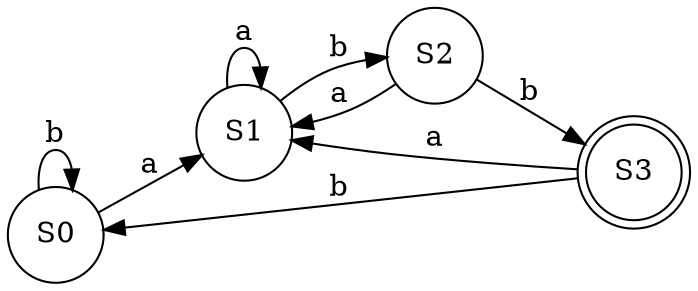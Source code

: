 digraph AFD {
	graph[fontname="Consolas" labelloc=t];
	node[shape=circle];
	rankdir = LR;
	S0 -> S1[label = "a"];
	S0 -> S0[label = "b"];
	S1 -> S1[label = "a"];
	S1 -> S2[label = "b"];
	S2 -> S1[label = "a"];
	S2 -> S3[label = "b"];
	S3 -> S1[label = "a"];
	S3 -> S0[label = "b"];
	S3[peripheries = 2];
}